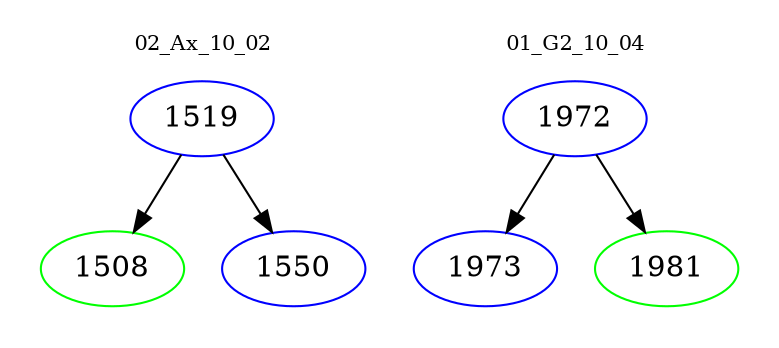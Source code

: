 digraph{
subgraph cluster_0 {
color = white
label = "02_Ax_10_02";
fontsize=10;
T0_1519 [label="1519", color="blue"]
T0_1519 -> T0_1508 [color="black"]
T0_1508 [label="1508", color="green"]
T0_1519 -> T0_1550 [color="black"]
T0_1550 [label="1550", color="blue"]
}
subgraph cluster_1 {
color = white
label = "01_G2_10_04";
fontsize=10;
T1_1972 [label="1972", color="blue"]
T1_1972 -> T1_1973 [color="black"]
T1_1973 [label="1973", color="blue"]
T1_1972 -> T1_1981 [color="black"]
T1_1981 [label="1981", color="green"]
}
}
